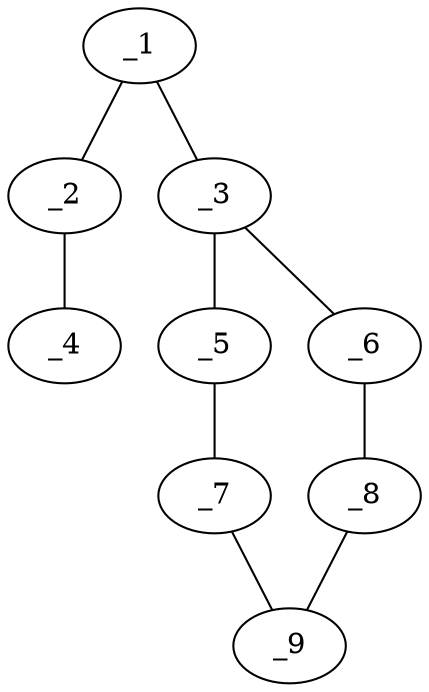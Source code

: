 graph molid361456 {
	_1	 [charge=0,
		chem=4,
		symbol="N  ",
		x="2.866",
		y="0.75"];
	_2	 [charge=0,
		chem=4,
		symbol="N  ",
		x="3.7321",
		y="1.25"];
	_1 -- _2	 [valence=1];
	_3	 [charge=0,
		chem=1,
		symbol="C  ",
		x="2.866",
		y="-0.25"];
	_1 -- _3	 [valence=1];
	_4	 [charge=0,
		chem=2,
		symbol="O  ",
		x="3.7321",
		y="2.25"];
	_2 -- _4	 [valence=2];
	_5	 [charge=0,
		chem=1,
		symbol="C  ",
		x=2,
		y="-0.75"];
	_3 -- _5	 [valence=2];
	_6	 [charge=0,
		chem=4,
		symbol="N  ",
		x="3.7321",
		y="-0.75"];
	_3 -- _6	 [valence=1];
	_7	 [charge=0,
		chem=4,
		symbol="N  ",
		x=2,
		y="-1.75"];
	_5 -- _7	 [valence=1];
	_8	 [charge=0,
		chem=1,
		symbol="C  ",
		x="3.7321",
		y="-1.75"];
	_6 -- _8	 [valence=2];
	_9	 [charge=0,
		chem=1,
		symbol="C  ",
		x="2.866",
		y="-2.25"];
	_7 -- _9	 [valence=2];
	_8 -- _9	 [valence=1];
}
